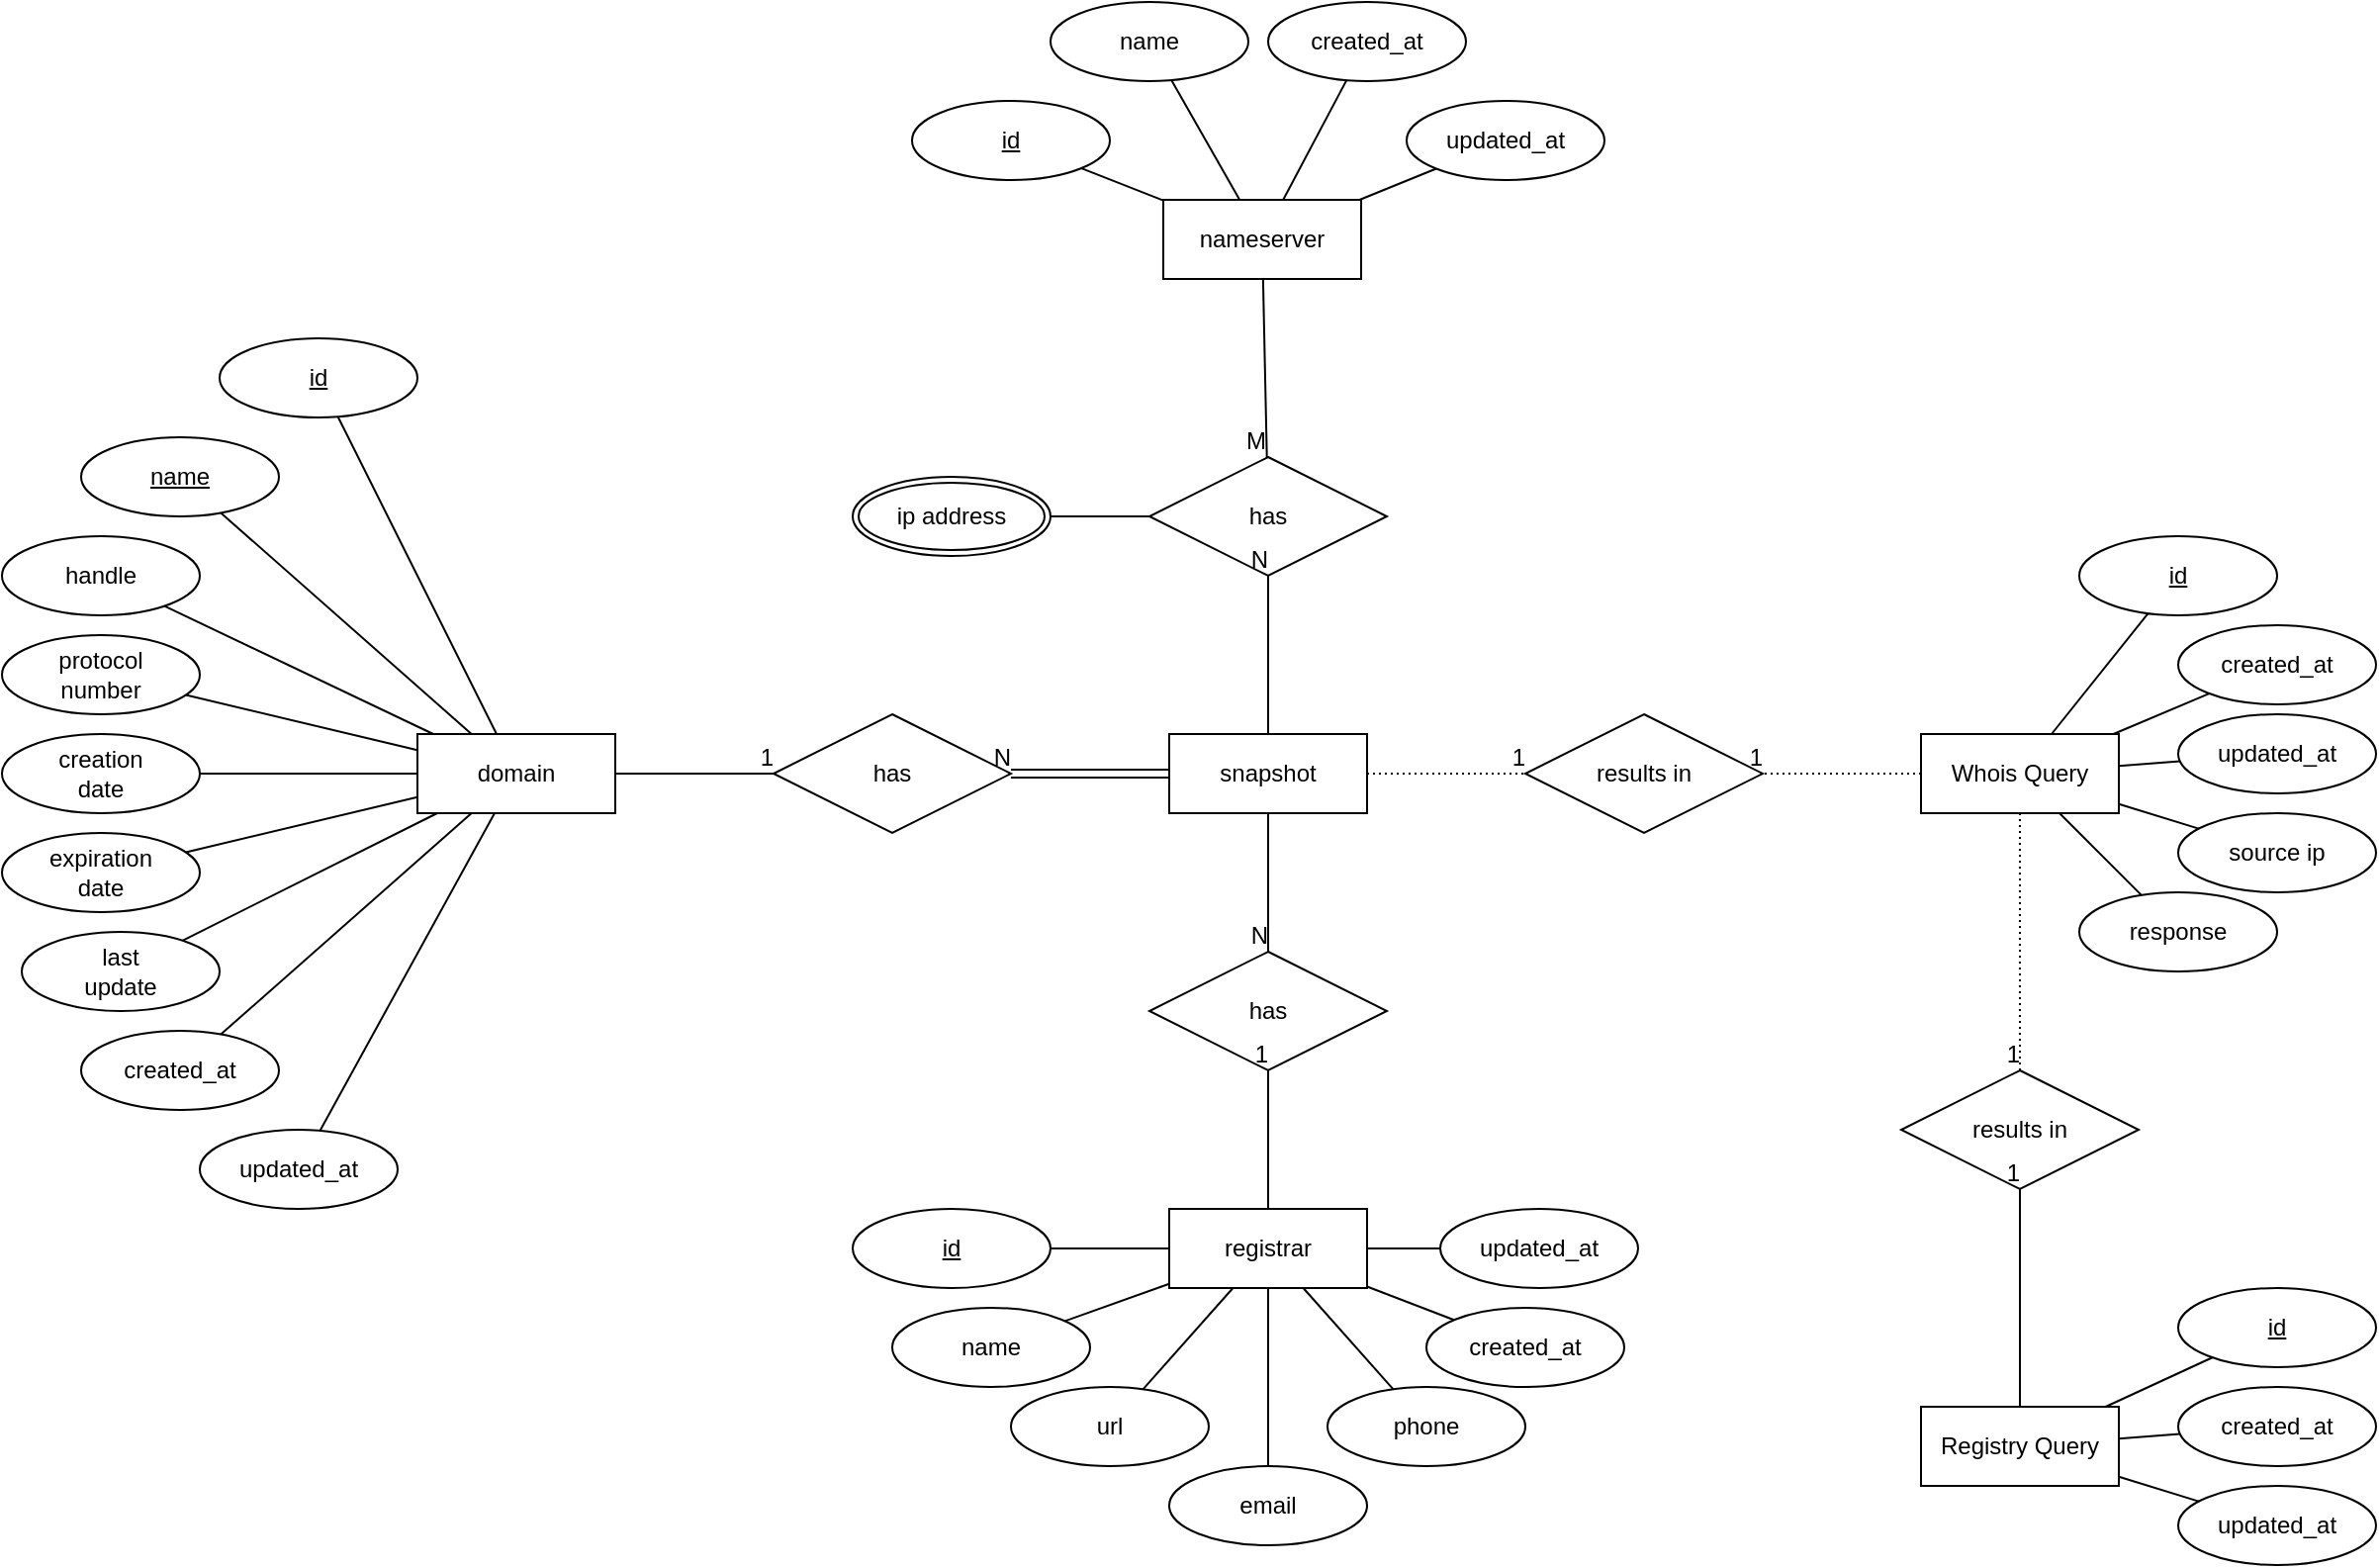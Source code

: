 <mxfile version="13.6.5">
    <diagram id="ZSAKdDLU09m8nj1zlMC5" name="Page-1">
        <mxGraphModel dx="738" dy="503" grid="1" gridSize="10" guides="1" tooltips="1" connect="1" arrows="1" fold="1" page="1" pageScale="1" pageWidth="827" pageHeight="1169" math="0" shadow="0">
            <root>
                <mxCell id="0"/>
                <mxCell id="1" parent="0"/>
                <mxCell id="7" style="edgeStyle=none;rounded=0;orthogonalLoop=1;jettySize=auto;html=1;endArrow=none;endFill=0;" parent="1" source="2" target="5" edge="1">
                    <mxGeometry relative="1" as="geometry"/>
                </mxCell>
                <mxCell id="9" style="edgeStyle=none;rounded=0;orthogonalLoop=1;jettySize=auto;html=1;endArrow=none;endFill=0;" parent="1" source="2" target="8" edge="1">
                    <mxGeometry relative="1" as="geometry"/>
                </mxCell>
                <mxCell id="11" style="edgeStyle=none;rounded=0;orthogonalLoop=1;jettySize=auto;html=1;endArrow=none;endFill=0;" parent="1" source="2" target="10" edge="1">
                    <mxGeometry relative="1" as="geometry"/>
                </mxCell>
                <mxCell id="13" style="edgeStyle=none;rounded=0;orthogonalLoop=1;jettySize=auto;html=1;endArrow=none;endFill=0;" parent="1" source="2" target="12" edge="1">
                    <mxGeometry relative="1" as="geometry"/>
                </mxCell>
                <mxCell id="17" style="edgeStyle=none;rounded=0;orthogonalLoop=1;jettySize=auto;html=1;endArrow=none;endFill=0;" parent="1" source="2" target="15" edge="1">
                    <mxGeometry relative="1" as="geometry"/>
                </mxCell>
                <mxCell id="18" style="edgeStyle=none;rounded=0;orthogonalLoop=1;jettySize=auto;html=1;endArrow=none;endFill=0;" parent="1" source="2" target="14" edge="1">
                    <mxGeometry relative="1" as="geometry"/>
                </mxCell>
                <mxCell id="41" style="edgeStyle=none;rounded=0;orthogonalLoop=1;jettySize=auto;html=1;endArrow=none;endFill=0;" parent="1" source="2" target="40" edge="1">
                    <mxGeometry relative="1" as="geometry"/>
                </mxCell>
                <mxCell id="44" style="edgeStyle=none;rounded=0;orthogonalLoop=1;jettySize=auto;html=1;endArrow=none;endFill=0;" parent="1" source="2" target="42" edge="1">
                    <mxGeometry relative="1" as="geometry"/>
                </mxCell>
                <mxCell id="45" style="edgeStyle=none;rounded=0;orthogonalLoop=1;jettySize=auto;html=1;endArrow=none;endFill=0;" parent="1" source="2" target="43" edge="1">
                    <mxGeometry relative="1" as="geometry"/>
                </mxCell>
                <mxCell id="2" value="domain" style="whiteSpace=wrap;html=1;align=center;" parent="1" vertex="1">
                    <mxGeometry x="210" y="540" width="100" height="40" as="geometry"/>
                </mxCell>
                <mxCell id="68" style="edgeStyle=none;rounded=0;orthogonalLoop=1;jettySize=auto;html=1;endArrow=none;endFill=0;" parent="1" source="3" target="67" edge="1">
                    <mxGeometry relative="1" as="geometry"/>
                </mxCell>
                <mxCell id="71" style="edgeStyle=none;rounded=0;orthogonalLoop=1;jettySize=auto;html=1;endArrow=none;endFill=0;" parent="1" source="3" target="69" edge="1">
                    <mxGeometry relative="1" as="geometry"/>
                </mxCell>
                <mxCell id="74" style="edgeStyle=none;rounded=0;orthogonalLoop=1;jettySize=auto;html=1;endArrow=none;endFill=0;" parent="1" source="3" target="70" edge="1">
                    <mxGeometry relative="1" as="geometry"/>
                </mxCell>
                <mxCell id="77" style="edgeStyle=none;rounded=0;orthogonalLoop=1;jettySize=auto;html=1;endArrow=none;endFill=0;" parent="1" source="3" target="75" edge="1">
                    <mxGeometry relative="1" as="geometry"/>
                </mxCell>
                <mxCell id="78" style="edgeStyle=none;rounded=0;orthogonalLoop=1;jettySize=auto;html=1;endArrow=none;endFill=0;" parent="1" source="3" target="76" edge="1">
                    <mxGeometry relative="1" as="geometry"/>
                </mxCell>
                <mxCell id="81" style="edgeStyle=none;rounded=0;orthogonalLoop=1;jettySize=auto;html=1;endArrow=none;endFill=0;" parent="1" source="3" target="79" edge="1">
                    <mxGeometry relative="1" as="geometry"/>
                </mxCell>
                <mxCell id="82" style="edgeStyle=none;rounded=0;orthogonalLoop=1;jettySize=auto;html=1;endArrow=none;endFill=0;" parent="1" source="3" target="80" edge="1">
                    <mxGeometry relative="1" as="geometry"/>
                </mxCell>
                <mxCell id="3" value="registrar" style="whiteSpace=wrap;html=1;align=center;" parent="1" vertex="1">
                    <mxGeometry x="590" y="780" width="100" height="40" as="geometry"/>
                </mxCell>
                <mxCell id="87" style="edgeStyle=none;rounded=0;orthogonalLoop=1;jettySize=auto;html=1;endArrow=none;endFill=0;" parent="1" source="4" target="84" edge="1">
                    <mxGeometry relative="1" as="geometry"/>
                </mxCell>
                <mxCell id="88" style="edgeStyle=none;rounded=0;orthogonalLoop=1;jettySize=auto;html=1;endArrow=none;endFill=0;" parent="1" source="4" target="83" edge="1">
                    <mxGeometry relative="1" as="geometry"/>
                </mxCell>
                <mxCell id="89" style="edgeStyle=none;rounded=0;orthogonalLoop=1;jettySize=auto;html=1;endArrow=none;endFill=0;" parent="1" source="4" target="85" edge="1">
                    <mxGeometry relative="1" as="geometry"/>
                </mxCell>
                <mxCell id="90" style="edgeStyle=none;rounded=0;orthogonalLoop=1;jettySize=auto;html=1;endArrow=none;endFill=0;" parent="1" source="4" target="86" edge="1">
                    <mxGeometry relative="1" as="geometry"/>
                </mxCell>
                <mxCell id="4" value="nameserver" style="whiteSpace=wrap;html=1;align=center;" parent="1" vertex="1">
                    <mxGeometry x="587" y="270" width="100" height="40" as="geometry"/>
                </mxCell>
                <mxCell id="5" value="id" style="ellipse;whiteSpace=wrap;html=1;align=center;fontStyle=4;" parent="1" vertex="1">
                    <mxGeometry x="110" y="340" width="100" height="40" as="geometry"/>
                </mxCell>
                <mxCell id="8" value="name" style="ellipse;whiteSpace=wrap;html=1;align=center;fontStyle=4;" parent="1" vertex="1">
                    <mxGeometry x="40" y="390" width="100" height="40" as="geometry"/>
                </mxCell>
                <mxCell id="10" value="handle" style="ellipse;whiteSpace=wrap;html=1;align=center;" parent="1" vertex="1">
                    <mxGeometry y="440" width="100" height="40" as="geometry"/>
                </mxCell>
                <mxCell id="12" value="protocol&lt;br&gt;number" style="ellipse;whiteSpace=wrap;html=1;align=center;" parent="1" vertex="1">
                    <mxGeometry y="490" width="100" height="40" as="geometry"/>
                </mxCell>
                <mxCell id="14" value="creation&lt;br&gt;date" style="ellipse;whiteSpace=wrap;html=1;align=center;" parent="1" vertex="1">
                    <mxGeometry y="540" width="100" height="40" as="geometry"/>
                </mxCell>
                <mxCell id="15" value="expiration&lt;br&gt;date" style="ellipse;whiteSpace=wrap;html=1;align=center;" parent="1" vertex="1">
                    <mxGeometry y="590" width="100" height="40" as="geometry"/>
                </mxCell>
                <mxCell id="40" value="last&lt;br&gt;update" style="ellipse;whiteSpace=wrap;html=1;align=center;" parent="1" vertex="1">
                    <mxGeometry x="10" y="640" width="100" height="40" as="geometry"/>
                </mxCell>
                <mxCell id="42" value="created_at" style="ellipse;whiteSpace=wrap;html=1;align=center;" parent="1" vertex="1">
                    <mxGeometry x="40" y="690" width="100" height="40" as="geometry"/>
                </mxCell>
                <mxCell id="43" value="updated_at" style="ellipse;whiteSpace=wrap;html=1;align=center;" parent="1" vertex="1">
                    <mxGeometry x="100" y="740" width="100" height="40" as="geometry"/>
                </mxCell>
                <mxCell id="46" value="snapshot" style="whiteSpace=wrap;html=1;align=center;" parent="1" vertex="1">
                    <mxGeometry x="590" y="540" width="100" height="40" as="geometry"/>
                </mxCell>
                <mxCell id="47" value="has" style="shape=rhombus;perimeter=rhombusPerimeter;whiteSpace=wrap;html=1;align=center;" parent="1" vertex="1">
                    <mxGeometry x="390" y="530" width="120" height="60" as="geometry"/>
                </mxCell>
                <mxCell id="61" value="has" style="shape=rhombus;perimeter=rhombusPerimeter;whiteSpace=wrap;html=1;align=center;" parent="1" vertex="1">
                    <mxGeometry x="580" y="650" width="120" height="60" as="geometry"/>
                </mxCell>
                <mxCell id="67" value="id" style="ellipse;whiteSpace=wrap;html=1;align=center;fontStyle=4;" parent="1" vertex="1">
                    <mxGeometry x="430" y="780" width="100" height="40" as="geometry"/>
                </mxCell>
                <mxCell id="69" value="name" style="ellipse;whiteSpace=wrap;html=1;align=center;" parent="1" vertex="1">
                    <mxGeometry x="450" y="830" width="100" height="40" as="geometry"/>
                </mxCell>
                <mxCell id="70" value="url" style="ellipse;whiteSpace=wrap;html=1;align=center;" parent="1" vertex="1">
                    <mxGeometry x="510" y="870" width="100" height="40" as="geometry"/>
                </mxCell>
                <mxCell id="75" value="email" style="ellipse;whiteSpace=wrap;html=1;align=center;" parent="1" vertex="1">
                    <mxGeometry x="590" y="910" width="100" height="40" as="geometry"/>
                </mxCell>
                <mxCell id="76" value="phone" style="ellipse;whiteSpace=wrap;html=1;align=center;" parent="1" vertex="1">
                    <mxGeometry x="670" y="870" width="100" height="40" as="geometry"/>
                </mxCell>
                <mxCell id="79" value="created_at" style="ellipse;whiteSpace=wrap;html=1;align=center;" parent="1" vertex="1">
                    <mxGeometry x="720" y="830" width="100" height="40" as="geometry"/>
                </mxCell>
                <mxCell id="80" value="updated_at" style="ellipse;whiteSpace=wrap;html=1;align=center;" parent="1" vertex="1">
                    <mxGeometry x="727" y="780" width="100" height="40" as="geometry"/>
                </mxCell>
                <mxCell id="83" value="name" style="ellipse;whiteSpace=wrap;html=1;align=center;" parent="1" vertex="1">
                    <mxGeometry x="530" y="170" width="100" height="40" as="geometry"/>
                </mxCell>
                <mxCell id="84" value="id" style="ellipse;whiteSpace=wrap;html=1;align=center;fontStyle=4;" parent="1" vertex="1">
                    <mxGeometry x="460" y="220" width="100" height="40" as="geometry"/>
                </mxCell>
                <mxCell id="85" value="created_at" style="ellipse;whiteSpace=wrap;html=1;align=center;" parent="1" vertex="1">
                    <mxGeometry x="640" y="170" width="100" height="40" as="geometry"/>
                </mxCell>
                <mxCell id="86" value="updated_at" style="ellipse;whiteSpace=wrap;html=1;align=center;" parent="1" vertex="1">
                    <mxGeometry x="710" y="220" width="100" height="40" as="geometry"/>
                </mxCell>
                <mxCell id="91" value="has" style="shape=rhombus;perimeter=rhombusPerimeter;whiteSpace=wrap;html=1;align=center;" parent="1" vertex="1">
                    <mxGeometry x="580" y="400" width="120" height="60" as="geometry"/>
                </mxCell>
                <mxCell id="113" style="edgeStyle=none;rounded=0;orthogonalLoop=1;jettySize=auto;html=1;endArrow=none;endFill=0;" parent="1" source="97" target="91" edge="1">
                    <mxGeometry relative="1" as="geometry"/>
                </mxCell>
                <mxCell id="97" value="ip address" style="ellipse;shape=doubleEllipse;margin=3;whiteSpace=wrap;html=1;align=center;" parent="1" vertex="1">
                    <mxGeometry x="430" y="410" width="100" height="40" as="geometry"/>
                </mxCell>
                <mxCell id="100" value="" style="shape=link;html=1;rounded=0;" parent="1" source="46" target="47" edge="1">
                    <mxGeometry relative="1" as="geometry">
                        <mxPoint x="630" y="620" as="sourcePoint"/>
                        <mxPoint x="470" y="620" as="targetPoint"/>
                    </mxGeometry>
                </mxCell>
                <mxCell id="101" value="N" style="resizable=0;html=1;align=right;verticalAlign=bottom;" parent="100" connectable="0" vertex="1">
                    <mxGeometry x="1" relative="1" as="geometry"/>
                </mxCell>
                <mxCell id="102" value="" style="endArrow=none;html=1;rounded=0;" parent="1" source="2" target="47" edge="1">
                    <mxGeometry relative="1" as="geometry">
                        <mxPoint x="310" y="620" as="sourcePoint"/>
                        <mxPoint x="470" y="620" as="targetPoint"/>
                    </mxGeometry>
                </mxCell>
                <mxCell id="103" value="1" style="resizable=0;html=1;align=right;verticalAlign=bottom;" parent="102" connectable="0" vertex="1">
                    <mxGeometry x="1" relative="1" as="geometry"/>
                </mxCell>
                <mxCell id="104" value="" style="endArrow=none;html=1;rounded=0;" parent="1" source="46" target="61" edge="1">
                    <mxGeometry relative="1" as="geometry">
                        <mxPoint x="530" y="620" as="sourcePoint"/>
                        <mxPoint x="690" y="620" as="targetPoint"/>
                    </mxGeometry>
                </mxCell>
                <mxCell id="105" value="N" style="resizable=0;html=1;align=right;verticalAlign=bottom;" parent="104" connectable="0" vertex="1">
                    <mxGeometry x="1" relative="1" as="geometry"/>
                </mxCell>
                <mxCell id="106" value="" style="endArrow=none;html=1;rounded=0;" parent="1" source="3" target="61" edge="1">
                    <mxGeometry relative="1" as="geometry">
                        <mxPoint x="510" y="730" as="sourcePoint"/>
                        <mxPoint x="670" y="730" as="targetPoint"/>
                    </mxGeometry>
                </mxCell>
                <mxCell id="107" value="1" style="resizable=0;html=1;align=right;verticalAlign=bottom;" parent="106" connectable="0" vertex="1">
                    <mxGeometry x="1" relative="1" as="geometry"/>
                </mxCell>
                <mxCell id="108" value="" style="endArrow=none;html=1;rounded=0;" parent="1" source="46" target="91" edge="1">
                    <mxGeometry relative="1" as="geometry">
                        <mxPoint x="490" y="470" as="sourcePoint"/>
                        <mxPoint x="650" y="470" as="targetPoint"/>
                    </mxGeometry>
                </mxCell>
                <mxCell id="109" value="N" style="resizable=0;html=1;align=right;verticalAlign=bottom;" parent="108" connectable="0" vertex="1">
                    <mxGeometry x="1" relative="1" as="geometry"/>
                </mxCell>
                <mxCell id="110" value="" style="endArrow=none;html=1;rounded=0;" parent="1" source="4" target="91" edge="1">
                    <mxGeometry relative="1" as="geometry">
                        <mxPoint x="500" y="350" as="sourcePoint"/>
                        <mxPoint x="660" y="350" as="targetPoint"/>
                    </mxGeometry>
                </mxCell>
                <mxCell id="111" value="M" style="resizable=0;html=1;align=right;verticalAlign=bottom;" parent="110" connectable="0" vertex="1">
                    <mxGeometry x="1" relative="1" as="geometry"/>
                </mxCell>
                <mxCell id="120" style="edgeStyle=none;rounded=0;orthogonalLoop=1;jettySize=auto;html=1;endArrow=none;endFill=0;" edge="1" parent="1" source="114" target="117">
                    <mxGeometry relative="1" as="geometry"/>
                </mxCell>
                <mxCell id="126" style="edgeStyle=none;rounded=0;orthogonalLoop=1;jettySize=auto;html=1;endArrow=none;endFill=0;" edge="1" parent="1" source="114" target="124">
                    <mxGeometry relative="1" as="geometry"/>
                </mxCell>
                <mxCell id="127" style="edgeStyle=none;rounded=0;orthogonalLoop=1;jettySize=auto;html=1;endArrow=none;endFill=0;" edge="1" parent="1" source="114" target="125">
                    <mxGeometry relative="1" as="geometry"/>
                </mxCell>
                <mxCell id="114" value="Registry Query" style="whiteSpace=wrap;html=1;align=center;" vertex="1" parent="1">
                    <mxGeometry x="970" y="880" width="100" height="40" as="geometry"/>
                </mxCell>
                <mxCell id="119" style="rounded=0;orthogonalLoop=1;jettySize=auto;html=1;endArrow=none;endFill=0;" edge="1" parent="1" source="115" target="118">
                    <mxGeometry relative="1" as="geometry"/>
                </mxCell>
                <mxCell id="122" style="edgeStyle=none;rounded=0;orthogonalLoop=1;jettySize=auto;html=1;endArrow=none;endFill=0;" edge="1" parent="1" source="115" target="116">
                    <mxGeometry relative="1" as="geometry"/>
                </mxCell>
                <mxCell id="123" style="edgeStyle=none;rounded=0;orthogonalLoop=1;jettySize=auto;html=1;endArrow=none;endFill=0;" edge="1" parent="1" source="115" target="121">
                    <mxGeometry relative="1" as="geometry"/>
                </mxCell>
                <mxCell id="137" style="edgeStyle=none;rounded=0;orthogonalLoop=1;jettySize=auto;html=1;endArrow=none;endFill=0;" edge="1" parent="1" source="115" target="136">
                    <mxGeometry relative="1" as="geometry"/>
                </mxCell>
                <mxCell id="139" style="edgeStyle=none;rounded=0;orthogonalLoop=1;jettySize=auto;html=1;endArrow=none;endFill=0;" edge="1" parent="1" source="115" target="138">
                    <mxGeometry relative="1" as="geometry"/>
                </mxCell>
                <mxCell id="115" value="Whois Query" style="whiteSpace=wrap;html=1;align=center;" vertex="1" parent="1">
                    <mxGeometry x="970" y="540" width="100" height="40" as="geometry"/>
                </mxCell>
                <mxCell id="116" value="created_at" style="ellipse;whiteSpace=wrap;html=1;align=center;" vertex="1" parent="1">
                    <mxGeometry x="1100" y="485" width="100" height="40" as="geometry"/>
                </mxCell>
                <mxCell id="117" value="id" style="ellipse;whiteSpace=wrap;html=1;align=center;fontStyle=4;" vertex="1" parent="1">
                    <mxGeometry x="1100" y="820" width="100" height="40" as="geometry"/>
                </mxCell>
                <mxCell id="118" value="id" style="ellipse;whiteSpace=wrap;html=1;align=center;fontStyle=4;" vertex="1" parent="1">
                    <mxGeometry x="1050" y="440" width="100" height="40" as="geometry"/>
                </mxCell>
                <mxCell id="121" value="updated_at" style="ellipse;whiteSpace=wrap;html=1;align=center;" vertex="1" parent="1">
                    <mxGeometry x="1100" y="530" width="100" height="40" as="geometry"/>
                </mxCell>
                <mxCell id="124" value="created_at" style="ellipse;whiteSpace=wrap;html=1;align=center;" vertex="1" parent="1">
                    <mxGeometry x="1100" y="870" width="100" height="40" as="geometry"/>
                </mxCell>
                <mxCell id="125" value="updated_at" style="ellipse;whiteSpace=wrap;html=1;align=center;" vertex="1" parent="1">
                    <mxGeometry x="1100" y="920" width="100" height="40" as="geometry"/>
                </mxCell>
                <mxCell id="129" value="results in" style="shape=rhombus;perimeter=rhombusPerimeter;whiteSpace=wrap;html=1;align=center;" vertex="1" parent="1">
                    <mxGeometry x="770" y="530" width="120" height="60" as="geometry"/>
                </mxCell>
                <mxCell id="136" value="source ip" style="ellipse;whiteSpace=wrap;html=1;align=center;" vertex="1" parent="1">
                    <mxGeometry x="1100" y="580" width="100" height="40" as="geometry"/>
                </mxCell>
                <mxCell id="138" value="response" style="ellipse;whiteSpace=wrap;html=1;align=center;" vertex="1" parent="1">
                    <mxGeometry x="1050" y="620" width="100" height="40" as="geometry"/>
                </mxCell>
                <mxCell id="141" value="results in" style="shape=rhombus;perimeter=rhombusPerimeter;whiteSpace=wrap;html=1;align=center;" vertex="1" parent="1">
                    <mxGeometry x="960" y="710" width="120" height="60" as="geometry"/>
                </mxCell>
                <mxCell id="142" value="" style="endArrow=none;html=1;rounded=0;dashed=1;dashPattern=1 2;" edge="1" parent="1" source="115" target="141">
                    <mxGeometry relative="1" as="geometry">
                        <mxPoint x="920" y="670" as="sourcePoint"/>
                        <mxPoint x="1080" y="670" as="targetPoint"/>
                    </mxGeometry>
                </mxCell>
                <mxCell id="143" value="1" style="resizable=0;html=1;align=right;verticalAlign=bottom;" connectable="0" vertex="1" parent="142">
                    <mxGeometry x="1" relative="1" as="geometry"/>
                </mxCell>
                <mxCell id="144" value="" style="endArrow=none;html=1;rounded=0;" edge="1" parent="1" source="114" target="141">
                    <mxGeometry relative="1" as="geometry">
                        <mxPoint x="900" y="840" as="sourcePoint"/>
                        <mxPoint x="1060" y="840" as="targetPoint"/>
                    </mxGeometry>
                </mxCell>
                <mxCell id="145" value="1" style="resizable=0;html=1;align=right;verticalAlign=bottom;" connectable="0" vertex="1" parent="144">
                    <mxGeometry x="1" relative="1" as="geometry"/>
                </mxCell>
                <mxCell id="146" value="" style="endArrow=none;html=1;rounded=0;dashed=1;dashPattern=1 2;" edge="1" parent="1" source="46" target="129">
                    <mxGeometry relative="1" as="geometry">
                        <mxPoint x="750" y="660" as="sourcePoint"/>
                        <mxPoint x="910" y="660" as="targetPoint"/>
                    </mxGeometry>
                </mxCell>
                <mxCell id="147" value="1" style="resizable=0;html=1;align=right;verticalAlign=bottom;" connectable="0" vertex="1" parent="146">
                    <mxGeometry x="1" relative="1" as="geometry"/>
                </mxCell>
                <mxCell id="148" value="" style="endArrow=none;html=1;rounded=0;dashed=1;dashPattern=1 2;" edge="1" parent="1" source="115" target="129">
                    <mxGeometry relative="1" as="geometry">
                        <mxPoint x="890" y="650" as="sourcePoint"/>
                        <mxPoint x="1050" y="650" as="targetPoint"/>
                    </mxGeometry>
                </mxCell>
                <mxCell id="149" value="1" style="resizable=0;html=1;align=right;verticalAlign=bottom;" connectable="0" vertex="1" parent="148">
                    <mxGeometry x="1" relative="1" as="geometry"/>
                </mxCell>
            </root>
        </mxGraphModel>
    </diagram>
</mxfile>
